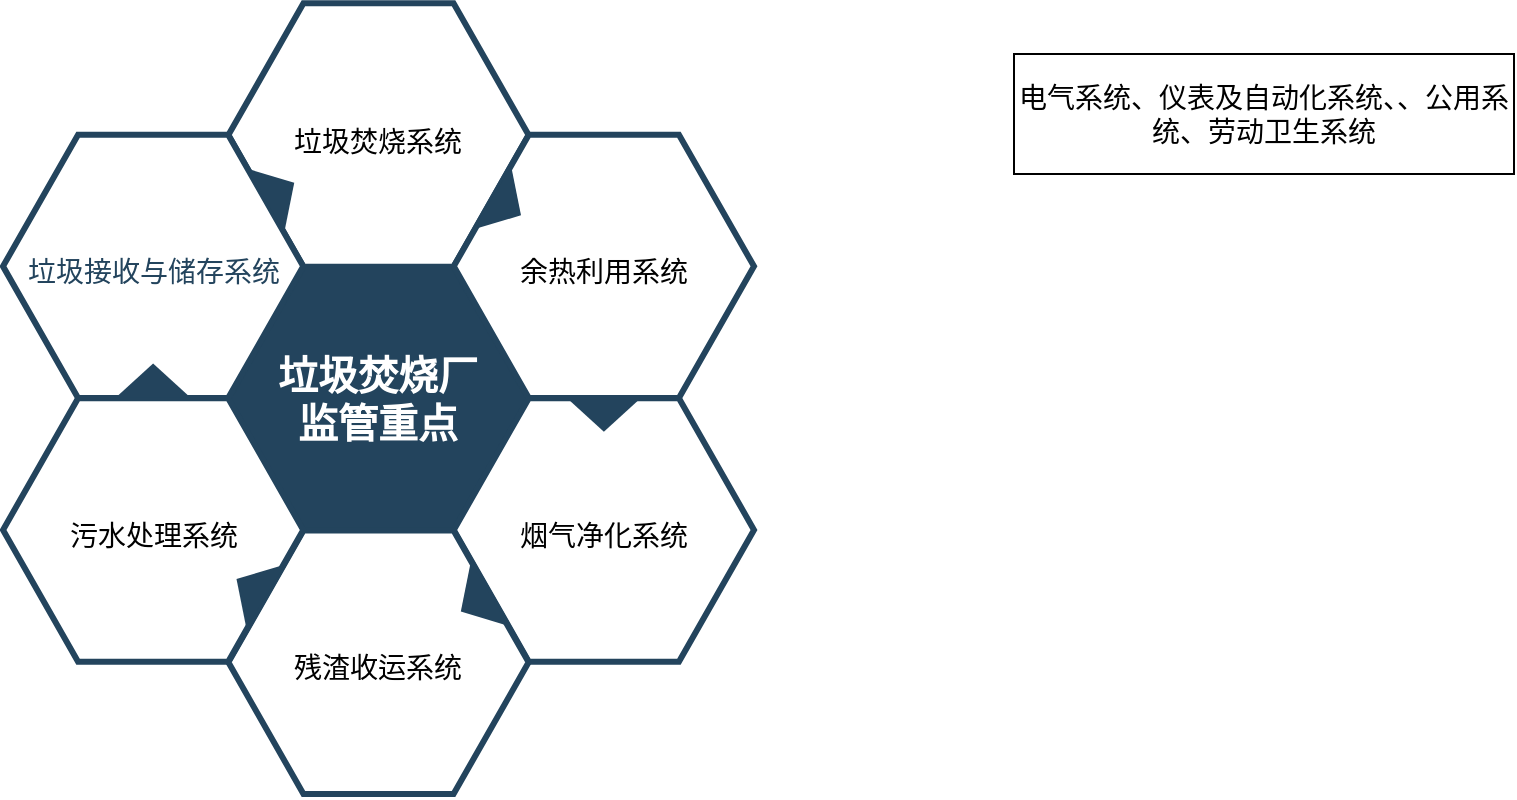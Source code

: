<mxfile version="13.9.2" type="github">
  <diagram id="07fea595-8f29-1299-0266-81d95cde20df" name="Page-1">
    <mxGraphModel dx="1376" dy="-1980" grid="1" gridSize="10" guides="1" tooltips="1" connect="1" arrows="1" fold="1" page="1" pageScale="1" pageWidth="1169" pageHeight="827" background="#ffffff" math="0" shadow="0">
      <root>
        <mxCell id="0" />
        <mxCell id="1" parent="0" />
        <mxCell id="S564g8Ygkd87QMvgB1O5-657" value="&lt;span style=&quot;font-size: 10.5pt&quot;&gt;电气系统、仪表及自动化系统、、公用系统、劳动卫生系统&lt;/span&gt;" style="rounded=0;whiteSpace=wrap;html=1;" vertex="1" parent="1">
          <mxGeometry x="700" y="2530" width="250" height="60" as="geometry" />
        </mxCell>
        <mxCell id="S564g8Ygkd87QMvgB1O5-658" value="" style="group" vertex="1" connectable="0" parent="1">
          <mxGeometry x="194.5" y="2504.67" width="375.5" height="395.33" as="geometry" />
        </mxCell>
        <mxCell id="644" value="&lt;font color=&quot;#ffffff&quot; style=&quot;font-size: 20px&quot;&gt;&lt;span style=&quot;font-size: 20px&quot;&gt;&lt;b style=&quot;font-size: 20px&quot;&gt;垃圾焚烧厂&lt;br&gt;监管重点&lt;/b&gt;&lt;/span&gt;&lt;/font&gt;" style="shape=hexagon;perimeter=hexagonPerimeter2;whiteSpace=wrap;html=1;shadow=0;labelBackgroundColor=none;strokeColor=#23445D;fillColor=#23445D;gradientColor=none;fontFamily=Helvetica;fontSize=20;fontColor=#23445d;align=center;strokeWidth=3;" parent="S564g8Ygkd87QMvgB1O5-658" vertex="1">
          <mxGeometry x="112.688" y="131.843" width="150.124" height="131.71" as="geometry" />
        </mxCell>
        <mxCell id="645" value="" style="triangle;whiteSpace=wrap;html=1;shadow=0;labelBackgroundColor=none;strokeColor=none;fillColor=#FFFFFF;fontFamily=Helvetica;fontSize=17;fontColor=#23445d;align=center;rotation=90;gradientColor=none;flipV=1;flipH=1;opacity=20;" parent="S564g8Ygkd87QMvgB1O5-658" vertex="1">
          <mxGeometry x="55.362" y="140.9" width="34.662" height="77.039" as="geometry" />
        </mxCell>
        <mxCell id="646" value="&lt;span style=&quot;color: rgb(0 , 0 , 0) ; font-size: 14px&quot;&gt;垃圾焚烧系统&lt;/span&gt;" style="shape=hexagon;perimeter=hexagonPerimeter2;whiteSpace=wrap;html=1;shadow=0;labelBackgroundColor=none;strokeColor=#23445D;fillColor=#ffffff;gradientColor=none;fontFamily=Helvetica;fontSize=23;fontColor=#23445D;align=center;strokeWidth=3;" parent="S564g8Ygkd87QMvgB1O5-658" vertex="1">
          <mxGeometry x="112.688" width="150.124" height="131.71" as="geometry" />
        </mxCell>
        <mxCell id="647" value="&lt;span style=&quot;color: rgb(0 , 0 , 0) ; font-size: 14px&quot;&gt;余热利用系统&lt;/span&gt;" style="shape=hexagon;perimeter=hexagonPerimeter2;whiteSpace=wrap;html=1;shadow=0;labelBackgroundColor=none;strokeColor=#23445D;fillColor=#FFFFFF;gradientColor=none;fontFamily=Helvetica;fontSize=23;fontColor=#23445d;align=center;strokeWidth=3;" parent="S564g8Ygkd87QMvgB1O5-658" vertex="1">
          <mxGeometry x="225.376" y="65.652" width="150.124" height="131.71" as="geometry" />
        </mxCell>
        <mxCell id="648" value="&lt;span style=&quot;color: rgb(0 , 0 , 0) ; font-size: 14px&quot;&gt;烟气净化系统&lt;/span&gt;" style="shape=hexagon;perimeter=hexagonPerimeter2;whiteSpace=wrap;html=1;shadow=0;labelBackgroundColor=none;strokeColor=#23445D;fillColor=#FFFFFF;gradientColor=none;fontFamily=Helvetica;fontSize=23;fontColor=#23445d;align=center;strokeWidth=3;" parent="S564g8Ygkd87QMvgB1O5-658" vertex="1">
          <mxGeometry x="225.376" y="197.462" width="150.124" height="131.71" as="geometry" />
        </mxCell>
        <mxCell id="649" value="&lt;span style=&quot;color: rgb(0 , 0 , 0) ; font-size: 14px&quot;&gt;残渣收运系统&lt;/span&gt;" style="shape=hexagon;perimeter=hexagonPerimeter2;whiteSpace=wrap;html=1;shadow=0;labelBackgroundColor=none;strokeColor=#23445D;fillColor=#FFFFFF;gradientColor=none;fontFamily=Helvetica;fontSize=23;fontColor=#23445d;align=center;strokeWidth=3;" parent="S564g8Ygkd87QMvgB1O5-658" vertex="1">
          <mxGeometry x="112.688" y="263.62" width="150.124" height="131.71" as="geometry" />
        </mxCell>
        <mxCell id="650" value="&lt;span style=&quot;color: rgb(0 , 0 , 0) ; font-size: 14px&quot;&gt;污水处理系统&lt;/span&gt;" style="shape=hexagon;perimeter=hexagonPerimeter2;whiteSpace=wrap;html=1;shadow=0;labelBackgroundColor=none;strokeColor=#23445D;fillColor=#FFFFFF;gradientColor=none;fontFamily=Helvetica;fontSize=23;fontColor=#23445d;align=center;strokeWidth=3;" parent="S564g8Ygkd87QMvgB1O5-658" vertex="1">
          <mxGeometry y="197.462" width="150.124" height="131.71" as="geometry" />
        </mxCell>
        <mxCell id="651" value="&lt;span style=&quot;font-size: 10.5pt&quot;&gt;垃圾接收与储存系统&lt;/span&gt;" style="shape=hexagon;perimeter=hexagonPerimeter2;whiteSpace=wrap;html=1;shadow=0;labelBackgroundColor=none;strokeColor=#23445D;fillColor=#ffffff;gradientColor=none;fontFamily=Helvetica;fontSize=23;fontColor=#23445D;align=center;strokeWidth=3;" parent="S564g8Ygkd87QMvgB1O5-658" vertex="1">
          <mxGeometry x="5.473e-14" y="65.652" width="150.124" height="131.71" as="geometry" />
        </mxCell>
        <mxCell id="652" value="" style="triangle;whiteSpace=wrap;html=1;shadow=0;labelBackgroundColor=none;strokeColor=none;fillColor=#23445D;fontFamily=Helvetica;fontSize=17;fontColor=#23445d;align=center;rotation=31;gradientColor=none;strokeWidth=3;" parent="S564g8Ygkd87QMvgB1O5-658" vertex="1">
          <mxGeometry x="243.353" y="83.121" width="16.849" height="36.999" as="geometry" />
        </mxCell>
        <mxCell id="653" value="" style="triangle;whiteSpace=wrap;html=1;shadow=0;labelBackgroundColor=none;strokeColor=none;fillColor=#23445D;fontFamily=Helvetica;fontSize=17;fontColor=#23445d;align=center;rotation=31;gradientColor=none;flipH=1;strokeWidth=3;" parent="S564g8Ygkd87QMvgB1O5-658" vertex="1">
          <mxGeometry x="115.538" y="273.69" width="16.849" height="36.999" as="geometry" />
        </mxCell>
        <mxCell id="654" value="" style="triangle;whiteSpace=wrap;html=1;shadow=0;labelBackgroundColor=none;strokeColor=none;fillColor=#23445D;fontFamily=Helvetica;fontSize=17;fontColor=#23445d;align=center;rotation=329;gradientColor=none;strokeWidth=3;" parent="S564g8Ygkd87QMvgB1O5-658" vertex="1">
          <mxGeometry x="129.981" y="75.518" width="16.849" height="36.999" as="geometry" />
        </mxCell>
        <mxCell id="655" value="" style="triangle;whiteSpace=wrap;html=1;shadow=0;labelBackgroundColor=none;strokeColor=none;fillColor=#23445D;fontFamily=Helvetica;fontSize=17;fontColor=#23445d;align=center;rotation=329;gradientColor=none;flipH=1;strokeWidth=3;" parent="S564g8Ygkd87QMvgB1O5-658" vertex="1">
          <mxGeometry x="227.707" y="281.292" width="16.849" height="36.999" as="geometry" />
        </mxCell>
        <mxCell id="656" value="" style="triangle;whiteSpace=wrap;html=1;shadow=0;labelBackgroundColor=none;strokeColor=none;fillColor=#23445D;fontFamily=Helvetica;fontSize=17;fontColor=#23445d;align=center;rotation=90;gradientColor=none;strokeWidth=3;" parent="S564g8Ygkd87QMvgB1O5-658" vertex="1">
          <mxGeometry x="292.013" y="187.275" width="16.849" height="36.999" as="geometry" />
        </mxCell>
        <mxCell id="657" value="" style="triangle;whiteSpace=wrap;html=1;shadow=0;labelBackgroundColor=none;strokeColor=none;fillColor=#23445D;fontFamily=Helvetica;fontSize=17;fontColor=#23445d;align=center;rotation=90;gradientColor=none;flipH=1;strokeWidth=3;" parent="S564g8Ygkd87QMvgB1O5-658" vertex="1">
          <mxGeometry x="66.637" y="170.043" width="16.849" height="36.999" as="geometry" />
        </mxCell>
      </root>
    </mxGraphModel>
  </diagram>
</mxfile>
